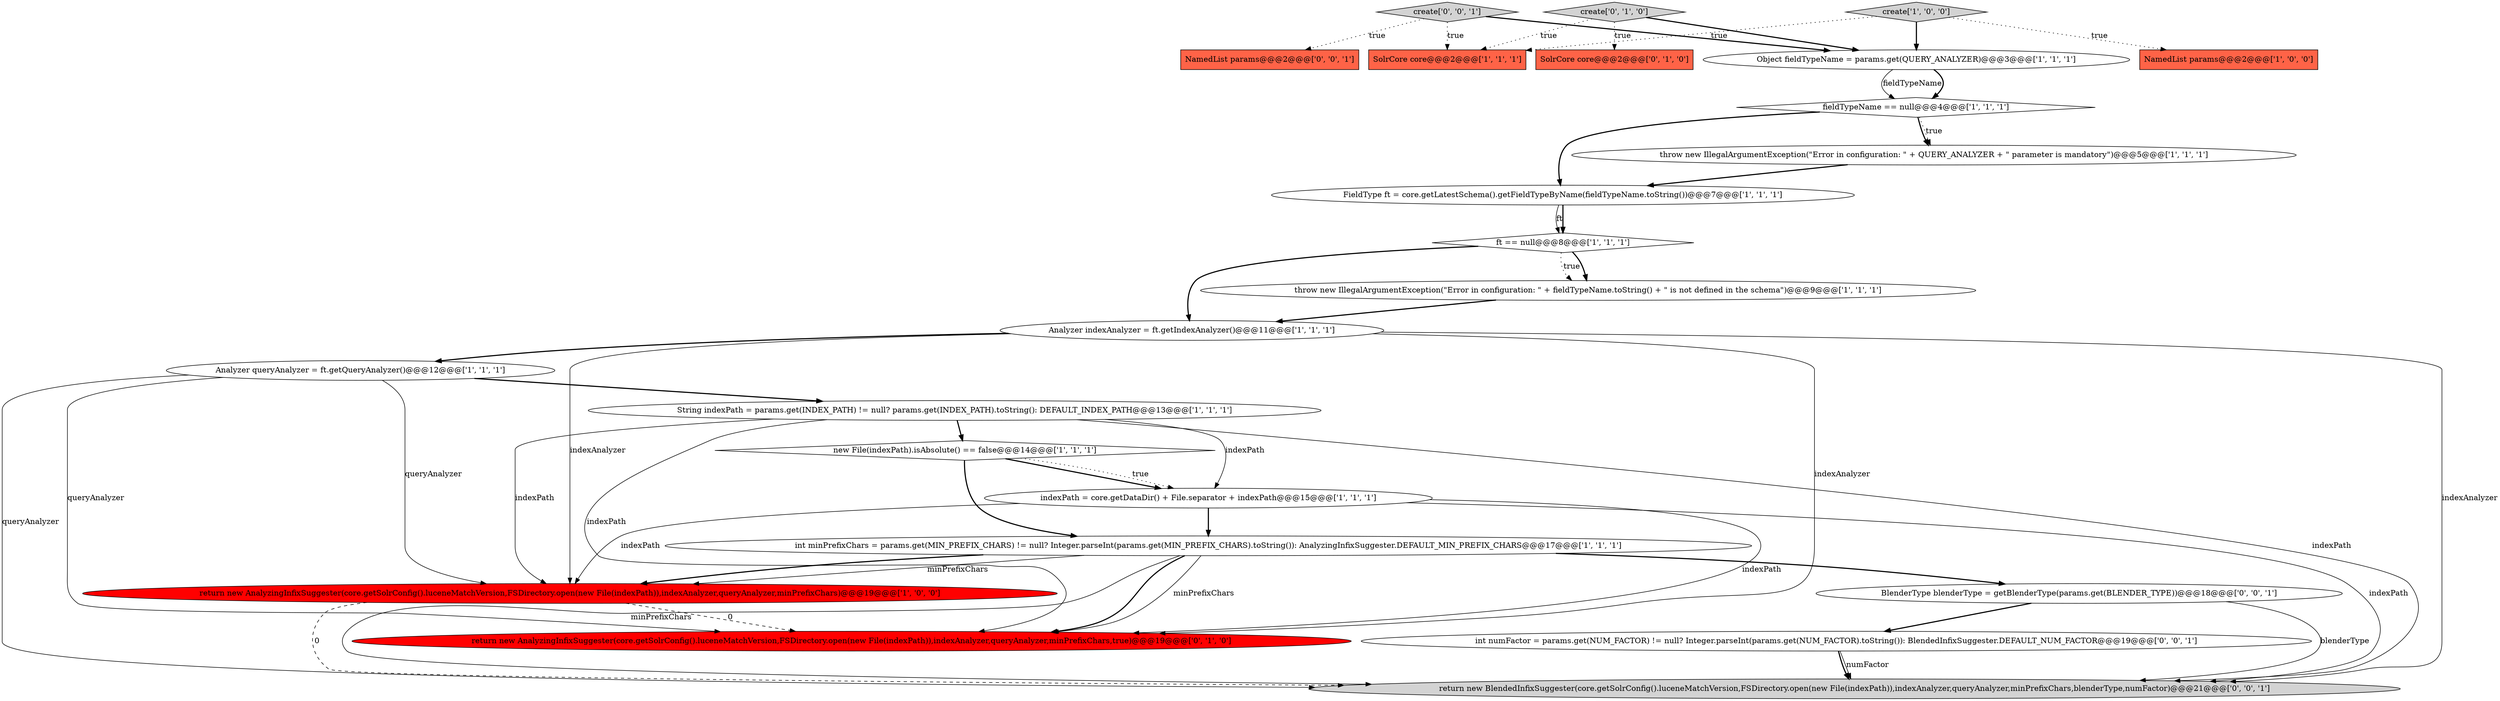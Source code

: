 digraph {
6 [style = filled, label = "int minPrefixChars = params.get(MIN_PREFIX_CHARS) != null? Integer.parseInt(params.get(MIN_PREFIX_CHARS).toString()): AnalyzingInfixSuggester.DEFAULT_MIN_PREFIX_CHARS@@@17@@@['1', '1', '1']", fillcolor = white, shape = ellipse image = "AAA0AAABBB1BBB"];
0 [style = filled, label = "fieldTypeName == null@@@4@@@['1', '1', '1']", fillcolor = white, shape = diamond image = "AAA0AAABBB1BBB"];
9 [style = filled, label = "indexPath = core.getDataDir() + File.separator + indexPath@@@15@@@['1', '1', '1']", fillcolor = white, shape = ellipse image = "AAA0AAABBB1BBB"];
2 [style = filled, label = "FieldType ft = core.getLatestSchema().getFieldTypeByName(fieldTypeName.toString())@@@7@@@['1', '1', '1']", fillcolor = white, shape = ellipse image = "AAA0AAABBB1BBB"];
5 [style = filled, label = "return new AnalyzingInfixSuggester(core.getSolrConfig().luceneMatchVersion,FSDirectory.open(new File(indexPath)),indexAnalyzer,queryAnalyzer,minPrefixChars)@@@19@@@['1', '0', '0']", fillcolor = red, shape = ellipse image = "AAA1AAABBB1BBB"];
11 [style = filled, label = "Object fieldTypeName = params.get(QUERY_ANALYZER)@@@3@@@['1', '1', '1']", fillcolor = white, shape = ellipse image = "AAA0AAABBB1BBB"];
16 [style = filled, label = "SolrCore core@@@2@@@['0', '1', '0']", fillcolor = tomato, shape = box image = "AAA0AAABBB2BBB"];
12 [style = filled, label = "Analyzer indexAnalyzer = ft.getIndexAnalyzer()@@@11@@@['1', '1', '1']", fillcolor = white, shape = ellipse image = "AAA0AAABBB1BBB"];
21 [style = filled, label = "create['0', '0', '1']", fillcolor = lightgray, shape = diamond image = "AAA0AAABBB3BBB"];
13 [style = filled, label = "Analyzer queryAnalyzer = ft.getQueryAnalyzer()@@@12@@@['1', '1', '1']", fillcolor = white, shape = ellipse image = "AAA0AAABBB1BBB"];
17 [style = filled, label = "create['0', '1', '0']", fillcolor = lightgray, shape = diamond image = "AAA0AAABBB2BBB"];
15 [style = filled, label = "ft == null@@@8@@@['1', '1', '1']", fillcolor = white, shape = diamond image = "AAA0AAABBB1BBB"];
4 [style = filled, label = "throw new IllegalArgumentException(\"Error in configuration: \" + fieldTypeName.toString() + \" is not defined in the schema\")@@@9@@@['1', '1', '1']", fillcolor = white, shape = ellipse image = "AAA0AAABBB1BBB"];
23 [style = filled, label = "BlenderType blenderType = getBlenderType(params.get(BLENDER_TYPE))@@@18@@@['0', '0', '1']", fillcolor = white, shape = ellipse image = "AAA0AAABBB3BBB"];
19 [style = filled, label = "NamedList params@@@2@@@['0', '0', '1']", fillcolor = tomato, shape = box image = "AAA0AAABBB3BBB"];
8 [style = filled, label = "new File(indexPath).isAbsolute() == false@@@14@@@['1', '1', '1']", fillcolor = white, shape = diamond image = "AAA0AAABBB1BBB"];
18 [style = filled, label = "return new AnalyzingInfixSuggester(core.getSolrConfig().luceneMatchVersion,FSDirectory.open(new File(indexPath)),indexAnalyzer,queryAnalyzer,minPrefixChars,true)@@@19@@@['0', '1', '0']", fillcolor = red, shape = ellipse image = "AAA1AAABBB2BBB"];
7 [style = filled, label = "create['1', '0', '0']", fillcolor = lightgray, shape = diamond image = "AAA0AAABBB1BBB"];
20 [style = filled, label = "int numFactor = params.get(NUM_FACTOR) != null? Integer.parseInt(params.get(NUM_FACTOR).toString()): BlendedInfixSuggester.DEFAULT_NUM_FACTOR@@@19@@@['0', '0', '1']", fillcolor = white, shape = ellipse image = "AAA0AAABBB3BBB"];
22 [style = filled, label = "return new BlendedInfixSuggester(core.getSolrConfig().luceneMatchVersion,FSDirectory.open(new File(indexPath)),indexAnalyzer,queryAnalyzer,minPrefixChars,blenderType,numFactor)@@@21@@@['0', '0', '1']", fillcolor = lightgray, shape = ellipse image = "AAA0AAABBB3BBB"];
1 [style = filled, label = "String indexPath = params.get(INDEX_PATH) != null? params.get(INDEX_PATH).toString(): DEFAULT_INDEX_PATH@@@13@@@['1', '1', '1']", fillcolor = white, shape = ellipse image = "AAA0AAABBB1BBB"];
14 [style = filled, label = "throw new IllegalArgumentException(\"Error in configuration: \" + QUERY_ANALYZER + \" parameter is mandatory\")@@@5@@@['1', '1', '1']", fillcolor = white, shape = ellipse image = "AAA0AAABBB1BBB"];
3 [style = filled, label = "NamedList params@@@2@@@['1', '0', '0']", fillcolor = tomato, shape = box image = "AAA0AAABBB1BBB"];
10 [style = filled, label = "SolrCore core@@@2@@@['1', '1', '1']", fillcolor = tomato, shape = box image = "AAA0AAABBB1BBB"];
9->22 [style = solid, label="indexPath"];
23->20 [style = bold, label=""];
7->11 [style = bold, label=""];
1->8 [style = bold, label=""];
7->10 [style = dotted, label="true"];
9->18 [style = solid, label="indexPath"];
6->18 [style = bold, label=""];
6->23 [style = bold, label=""];
0->2 [style = bold, label=""];
12->22 [style = solid, label="indexAnalyzer"];
8->6 [style = bold, label=""];
6->18 [style = solid, label="minPrefixChars"];
21->10 [style = dotted, label="true"];
5->18 [style = dashed, label="0"];
23->22 [style = solid, label="blenderType"];
1->9 [style = solid, label="indexPath"];
13->1 [style = bold, label=""];
12->18 [style = solid, label="indexAnalyzer"];
15->4 [style = dotted, label="true"];
12->5 [style = solid, label="indexAnalyzer"];
9->6 [style = bold, label=""];
20->22 [style = bold, label=""];
1->18 [style = solid, label="indexPath"];
17->16 [style = dotted, label="true"];
11->0 [style = solid, label="fieldTypeName"];
12->13 [style = bold, label=""];
17->10 [style = dotted, label="true"];
6->5 [style = bold, label=""];
13->22 [style = solid, label="queryAnalyzer"];
0->14 [style = bold, label=""];
11->0 [style = bold, label=""];
2->15 [style = solid, label="ft"];
21->11 [style = bold, label=""];
7->3 [style = dotted, label="true"];
21->19 [style = dotted, label="true"];
6->5 [style = solid, label="minPrefixChars"];
2->15 [style = bold, label=""];
15->4 [style = bold, label=""];
13->18 [style = solid, label="queryAnalyzer"];
8->9 [style = bold, label=""];
6->22 [style = solid, label="minPrefixChars"];
4->12 [style = bold, label=""];
20->22 [style = solid, label="numFactor"];
13->5 [style = solid, label="queryAnalyzer"];
0->14 [style = dotted, label="true"];
14->2 [style = bold, label=""];
15->12 [style = bold, label=""];
8->9 [style = dotted, label="true"];
9->5 [style = solid, label="indexPath"];
1->5 [style = solid, label="indexPath"];
1->22 [style = solid, label="indexPath"];
17->11 [style = bold, label=""];
5->22 [style = dashed, label="0"];
}
